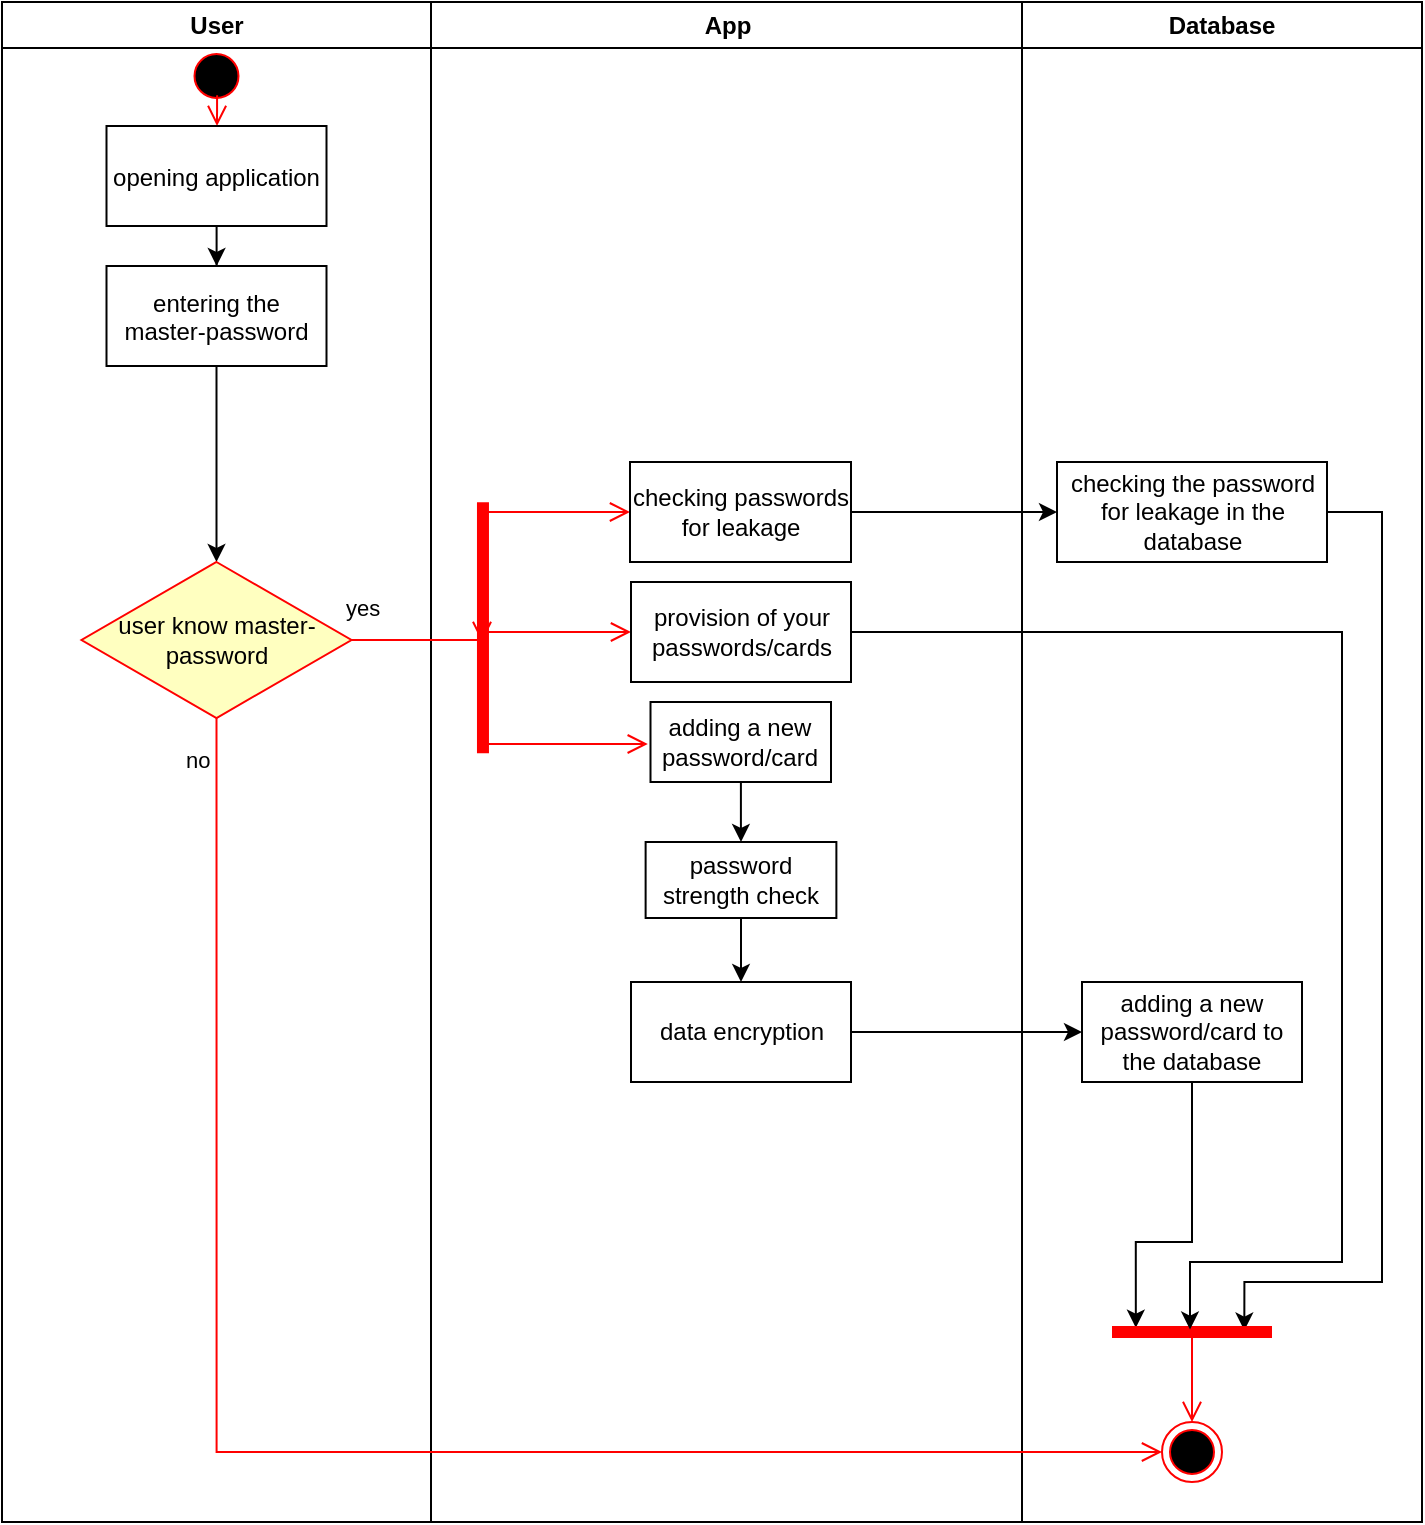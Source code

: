 <mxfile version="22.1.0" type="device">
  <diagram name="Page-1" id="e7e014a7-5840-1c2e-5031-d8a46d1fe8dd">
    <mxGraphModel dx="1500" dy="774" grid="1" gridSize="10" guides="1" tooltips="1" connect="1" arrows="1" fold="1" page="1" pageScale="1" pageWidth="2336" pageHeight="1654" background="none" math="0" shadow="0">
      <root>
        <mxCell id="0" />
        <mxCell id="1" parent="0" />
        <mxCell id="2" value="User" style="swimlane;whiteSpace=wrap" parent="1" vertex="1">
          <mxGeometry x="230" y="10" width="214.5" height="760" as="geometry" />
        </mxCell>
        <mxCell id="5" value="" style="ellipse;shape=startState;fillColor=#000000;strokeColor=#ff0000;" parent="2" vertex="1">
          <mxGeometry x="92.25" y="22" width="30" height="30" as="geometry" />
        </mxCell>
        <mxCell id="6" value="" style="edgeStyle=elbowEdgeStyle;elbow=horizontal;verticalAlign=bottom;endArrow=open;endSize=8;strokeColor=#FF0000;endFill=1;rounded=0;exitX=0.51;exitY=0.821;exitDx=0;exitDy=0;exitPerimeter=0;" parent="2" source="5" target="7" edge="1">
          <mxGeometry x="100" y="40" as="geometry">
            <mxPoint x="115" y="110" as="targetPoint" />
          </mxGeometry>
        </mxCell>
        <mxCell id="Zva-b7pixv7eeOlf-1l2-47" value="" style="edgeStyle=orthogonalEdgeStyle;rounded=0;orthogonalLoop=1;jettySize=auto;html=1;" parent="2" source="7" target="8" edge="1">
          <mxGeometry relative="1" as="geometry" />
        </mxCell>
        <mxCell id="7" value="opening application" style="" parent="2" vertex="1">
          <mxGeometry x="52.25" y="62" width="110" height="50" as="geometry" />
        </mxCell>
        <mxCell id="Zva-b7pixv7eeOlf-1l2-46" style="edgeStyle=orthogonalEdgeStyle;rounded=0;orthogonalLoop=1;jettySize=auto;html=1;exitX=0.5;exitY=1;exitDx=0;exitDy=0;entryX=0.5;entryY=0;entryDx=0;entryDy=0;" parent="2" source="8" target="Zva-b7pixv7eeOlf-1l2-43" edge="1">
          <mxGeometry relative="1" as="geometry" />
        </mxCell>
        <mxCell id="8" value="entering the &#xa;master-password" style="" parent="2" vertex="1">
          <mxGeometry x="52.25" y="132" width="110" height="50" as="geometry" />
        </mxCell>
        <mxCell id="Zva-b7pixv7eeOlf-1l2-43" value="user know master-password" style="rhombus;whiteSpace=wrap;html=1;fontColor=#000000;fillColor=#ffffc0;strokeColor=#ff0000;" parent="2" vertex="1">
          <mxGeometry x="39.75" y="280" width="135" height="78" as="geometry" />
        </mxCell>
        <mxCell id="3" value="App" style="swimlane;whiteSpace=wrap" parent="1" vertex="1">
          <mxGeometry x="444.5" y="10" width="295.5" height="760" as="geometry" />
        </mxCell>
        <mxCell id="Zva-b7pixv7eeOlf-1l2-57" value="" style="edgeStyle=orthogonalEdgeStyle;html=1;verticalAlign=bottom;endArrow=open;endSize=8;strokeColor=#ff0000;rounded=0;exitX=0.632;exitY=0.458;exitDx=0;exitDy=0;exitPerimeter=0;entryX=0;entryY=0.5;entryDx=0;entryDy=0;" parent="3" source="Zva-b7pixv7eeOlf-1l2-51" target="Zva-b7pixv7eeOlf-1l2-61" edge="1">
          <mxGeometry relative="1" as="geometry">
            <mxPoint x="72.75" y="189" as="targetPoint" />
            <Array as="points">
              <mxPoint x="25.25" y="330" />
              <mxPoint x="25.25" y="325" />
            </Array>
          </mxGeometry>
        </mxCell>
        <mxCell id="Zva-b7pixv7eeOlf-1l2-51" value="" style="shape=line;html=1;strokeWidth=6;strokeColor=#ff0000;rotation=-90;" parent="3" vertex="1">
          <mxGeometry x="-36.8" y="307.85" width="125.57" height="10" as="geometry" />
        </mxCell>
        <mxCell id="Zva-b7pixv7eeOlf-1l2-61" value="provision of your passwords/cards" style="html=1;whiteSpace=wrap;" parent="3" vertex="1">
          <mxGeometry x="100" y="290" width="110" height="50" as="geometry" />
        </mxCell>
        <mxCell id="Zva-b7pixv7eeOlf-1l2-69" value="data encryption" style="html=1;whiteSpace=wrap;" parent="3" vertex="1">
          <mxGeometry x="100" y="490" width="110" height="50" as="geometry" />
        </mxCell>
        <mxCell id="9so-e_sgzBQl9QUlrtG9-39" value="" style="edgeStyle=orthogonalEdgeStyle;rounded=0;orthogonalLoop=1;jettySize=auto;html=1;" edge="1" parent="3" source="KfNiherDewmS_w6AtVgG-39" target="Zva-b7pixv7eeOlf-1l2-69">
          <mxGeometry relative="1" as="geometry" />
        </mxCell>
        <mxCell id="KfNiherDewmS_w6AtVgG-39" value="password strength check" style="rounded=0;whiteSpace=wrap;html=1;" parent="3" vertex="1">
          <mxGeometry x="107.31" y="420" width="95.38" height="38" as="geometry" />
        </mxCell>
        <mxCell id="9so-e_sgzBQl9QUlrtG9-38" value="" style="edgeStyle=orthogonalEdgeStyle;rounded=0;orthogonalLoop=1;jettySize=auto;html=1;" edge="1" parent="3" source="KfNiherDewmS_w6AtVgG-41" target="KfNiherDewmS_w6AtVgG-39">
          <mxGeometry relative="1" as="geometry" />
        </mxCell>
        <mxCell id="KfNiherDewmS_w6AtVgG-41" value="adding a new password/card" style="rounded=0;whiteSpace=wrap;html=1;" parent="3" vertex="1">
          <mxGeometry x="109.75" y="350" width="90.25" height="40" as="geometry" />
        </mxCell>
        <mxCell id="Zva-b7pixv7eeOlf-1l2-52" value="" style="edgeStyle=orthogonalEdgeStyle;html=1;verticalAlign=bottom;endArrow=open;endSize=8;strokeColor=#ff0000;rounded=0;exitX=0.344;exitY=0.683;exitDx=0;exitDy=0;exitPerimeter=0;entryX=-0.015;entryY=0.543;entryDx=0;entryDy=0;entryPerimeter=0;" parent="3" source="Zva-b7pixv7eeOlf-1l2-51" target="KfNiherDewmS_w6AtVgG-41" edge="1">
          <mxGeometry relative="1" as="geometry">
            <mxPoint x="115.5" y="376" as="targetPoint" />
            <mxPoint x="52.75" y="270" as="sourcePoint" />
            <Array as="points">
              <mxPoint x="28" y="371" />
              <mxPoint x="26" y="371" />
              <mxPoint x="26" y="340" />
              <mxPoint x="24" y="340" />
              <mxPoint x="24" y="371" />
              <mxPoint x="108" y="371" />
            </Array>
          </mxGeometry>
        </mxCell>
        <mxCell id="9so-e_sgzBQl9QUlrtG9-44" value="" style="edgeStyle=orthogonalEdgeStyle;html=1;verticalAlign=bottom;endArrow=open;endSize=8;strokeColor=#ff0000;rounded=0;entryX=0;entryY=0.5;entryDx=0;entryDy=0;" edge="1" parent="3" target="9so-e_sgzBQl9QUlrtG9-45">
          <mxGeometry relative="1" as="geometry">
            <mxPoint x="95.5" y="251" as="targetPoint" />
            <Array as="points">
              <mxPoint x="24" y="255" />
            </Array>
            <mxPoint x="24.31" y="250.97" as="sourcePoint" />
          </mxGeometry>
        </mxCell>
        <mxCell id="9so-e_sgzBQl9QUlrtG9-45" value="checking passwords for leakage" style="rounded=0;whiteSpace=wrap;html=1;" vertex="1" parent="3">
          <mxGeometry x="99.5" y="230" width="110.5" height="50" as="geometry" />
        </mxCell>
        <mxCell id="4" value="Database" style="swimlane;whiteSpace=wrap" parent="1" vertex="1">
          <mxGeometry x="740" y="10" width="200" height="760" as="geometry" />
        </mxCell>
        <mxCell id="9so-e_sgzBQl9QUlrtG9-55" style="edgeStyle=orthogonalEdgeStyle;rounded=0;orthogonalLoop=1;jettySize=auto;html=1;entryX=0.149;entryY=0.287;entryDx=0;entryDy=0;entryPerimeter=0;" edge="1" parent="4" source="Zva-b7pixv7eeOlf-1l2-63" target="9so-e_sgzBQl9QUlrtG9-49">
          <mxGeometry relative="1" as="geometry">
            <Array as="points">
              <mxPoint x="85" y="620" />
              <mxPoint x="57" y="620" />
            </Array>
          </mxGeometry>
        </mxCell>
        <mxCell id="Zva-b7pixv7eeOlf-1l2-63" value="adding a new password/card to the database" style="html=1;whiteSpace=wrap;" parent="4" vertex="1">
          <mxGeometry x="30" y="490" width="110" height="50" as="geometry" />
        </mxCell>
        <mxCell id="9so-e_sgzBQl9QUlrtG9-53" style="edgeStyle=orthogonalEdgeStyle;rounded=0;orthogonalLoop=1;jettySize=auto;html=1;entryX=0.827;entryY=0.428;entryDx=0;entryDy=0;entryPerimeter=0;" edge="1" parent="4" source="9so-e_sgzBQl9QUlrtG9-46" target="9so-e_sgzBQl9QUlrtG9-49">
          <mxGeometry relative="1" as="geometry">
            <mxPoint x="170.0" y="500" as="targetPoint" />
            <Array as="points">
              <mxPoint x="180" y="255" />
              <mxPoint x="180" y="640" />
              <mxPoint x="111" y="640" />
            </Array>
          </mxGeometry>
        </mxCell>
        <mxCell id="9so-e_sgzBQl9QUlrtG9-46" value="checking the password for leakage in the database" style="rounded=0;whiteSpace=wrap;html=1;" vertex="1" parent="4">
          <mxGeometry x="17.5" y="230" width="135" height="50" as="geometry" />
        </mxCell>
        <mxCell id="38" value="" style="ellipse;shape=endState;fillColor=#000000;strokeColor=#ff0000" parent="4" vertex="1">
          <mxGeometry x="70" y="710" width="30" height="30" as="geometry" />
        </mxCell>
        <mxCell id="9so-e_sgzBQl9QUlrtG9-49" value="" style="shape=line;html=1;strokeWidth=6;strokeColor=#ff0000;" vertex="1" parent="4">
          <mxGeometry x="45" y="660" width="80" height="10" as="geometry" />
        </mxCell>
        <mxCell id="9so-e_sgzBQl9QUlrtG9-50" value="" style="edgeStyle=orthogonalEdgeStyle;html=1;verticalAlign=bottom;endArrow=open;endSize=8;strokeColor=#ff0000;rounded=0;entryX=0.5;entryY=0;entryDx=0;entryDy=0;exitX=0.607;exitY=0.256;exitDx=0;exitDy=0;exitPerimeter=0;" edge="1" source="9so-e_sgzBQl9QUlrtG9-49" parent="4" target="38">
          <mxGeometry relative="1" as="geometry">
            <mxPoint x="80" y="700" as="targetPoint" />
            <Array as="points">
              <mxPoint x="94" y="665" />
              <mxPoint x="85" y="665" />
            </Array>
          </mxGeometry>
        </mxCell>
        <mxCell id="Zva-b7pixv7eeOlf-1l2-44" value="no" style="edgeStyle=orthogonalEdgeStyle;html=1;align=left;verticalAlign=bottom;endArrow=open;endSize=8;strokeColor=#ff0000;rounded=0;exitX=0.5;exitY=1;exitDx=0;exitDy=0;" parent="1" source="Zva-b7pixv7eeOlf-1l2-43" target="38" edge="1">
          <mxGeometry x="-0.928" y="-17" relative="1" as="geometry">
            <mxPoint x="500" y="610" as="targetPoint" />
            <mxPoint x="300" y="480" as="sourcePoint" />
            <Array as="points">
              <mxPoint x="337" y="735" />
            </Array>
            <mxPoint as="offset" />
          </mxGeometry>
        </mxCell>
        <mxCell id="Zva-b7pixv7eeOlf-1l2-45" value="yes" style="edgeStyle=orthogonalEdgeStyle;html=1;align=left;verticalAlign=top;endArrow=open;endSize=8;strokeColor=#ff0000;rounded=0;exitX=1;exitY=0.5;exitDx=0;exitDy=0;" parent="1" source="Zva-b7pixv7eeOlf-1l2-43" edge="1">
          <mxGeometry x="-1" y="29" relative="1" as="geometry">
            <mxPoint x="470" y="330" as="targetPoint" />
            <mxPoint x="370" y="430" as="sourcePoint" />
            <Array as="points">
              <mxPoint x="470" y="329" />
            </Array>
            <mxPoint x="-5" as="offset" />
          </mxGeometry>
        </mxCell>
        <mxCell id="9so-e_sgzBQl9QUlrtG9-40" style="edgeStyle=orthogonalEdgeStyle;rounded=0;orthogonalLoop=1;jettySize=auto;html=1;entryX=0;entryY=0.5;entryDx=0;entryDy=0;" edge="1" parent="1" source="Zva-b7pixv7eeOlf-1l2-69" target="Zva-b7pixv7eeOlf-1l2-63">
          <mxGeometry relative="1" as="geometry" />
        </mxCell>
        <mxCell id="9so-e_sgzBQl9QUlrtG9-47" value="" style="edgeStyle=orthogonalEdgeStyle;rounded=0;orthogonalLoop=1;jettySize=auto;html=1;" edge="1" parent="1" source="9so-e_sgzBQl9QUlrtG9-45" target="9so-e_sgzBQl9QUlrtG9-46">
          <mxGeometry relative="1" as="geometry" />
        </mxCell>
        <mxCell id="9so-e_sgzBQl9QUlrtG9-52" value="" style="edgeStyle=orthogonalEdgeStyle;rounded=0;orthogonalLoop=1;jettySize=auto;html=1;entryX=0.482;entryY=0.381;entryDx=0;entryDy=0;entryPerimeter=0;" edge="1" parent="1" source="Zva-b7pixv7eeOlf-1l2-61" target="9so-e_sgzBQl9QUlrtG9-49">
          <mxGeometry relative="1" as="geometry">
            <mxPoint x="910" y="670" as="targetPoint" />
            <Array as="points">
              <mxPoint x="900" y="325" />
              <mxPoint x="900" y="640" />
              <mxPoint x="824" y="640" />
              <mxPoint x="824" y="674" />
            </Array>
          </mxGeometry>
        </mxCell>
      </root>
    </mxGraphModel>
  </diagram>
</mxfile>
